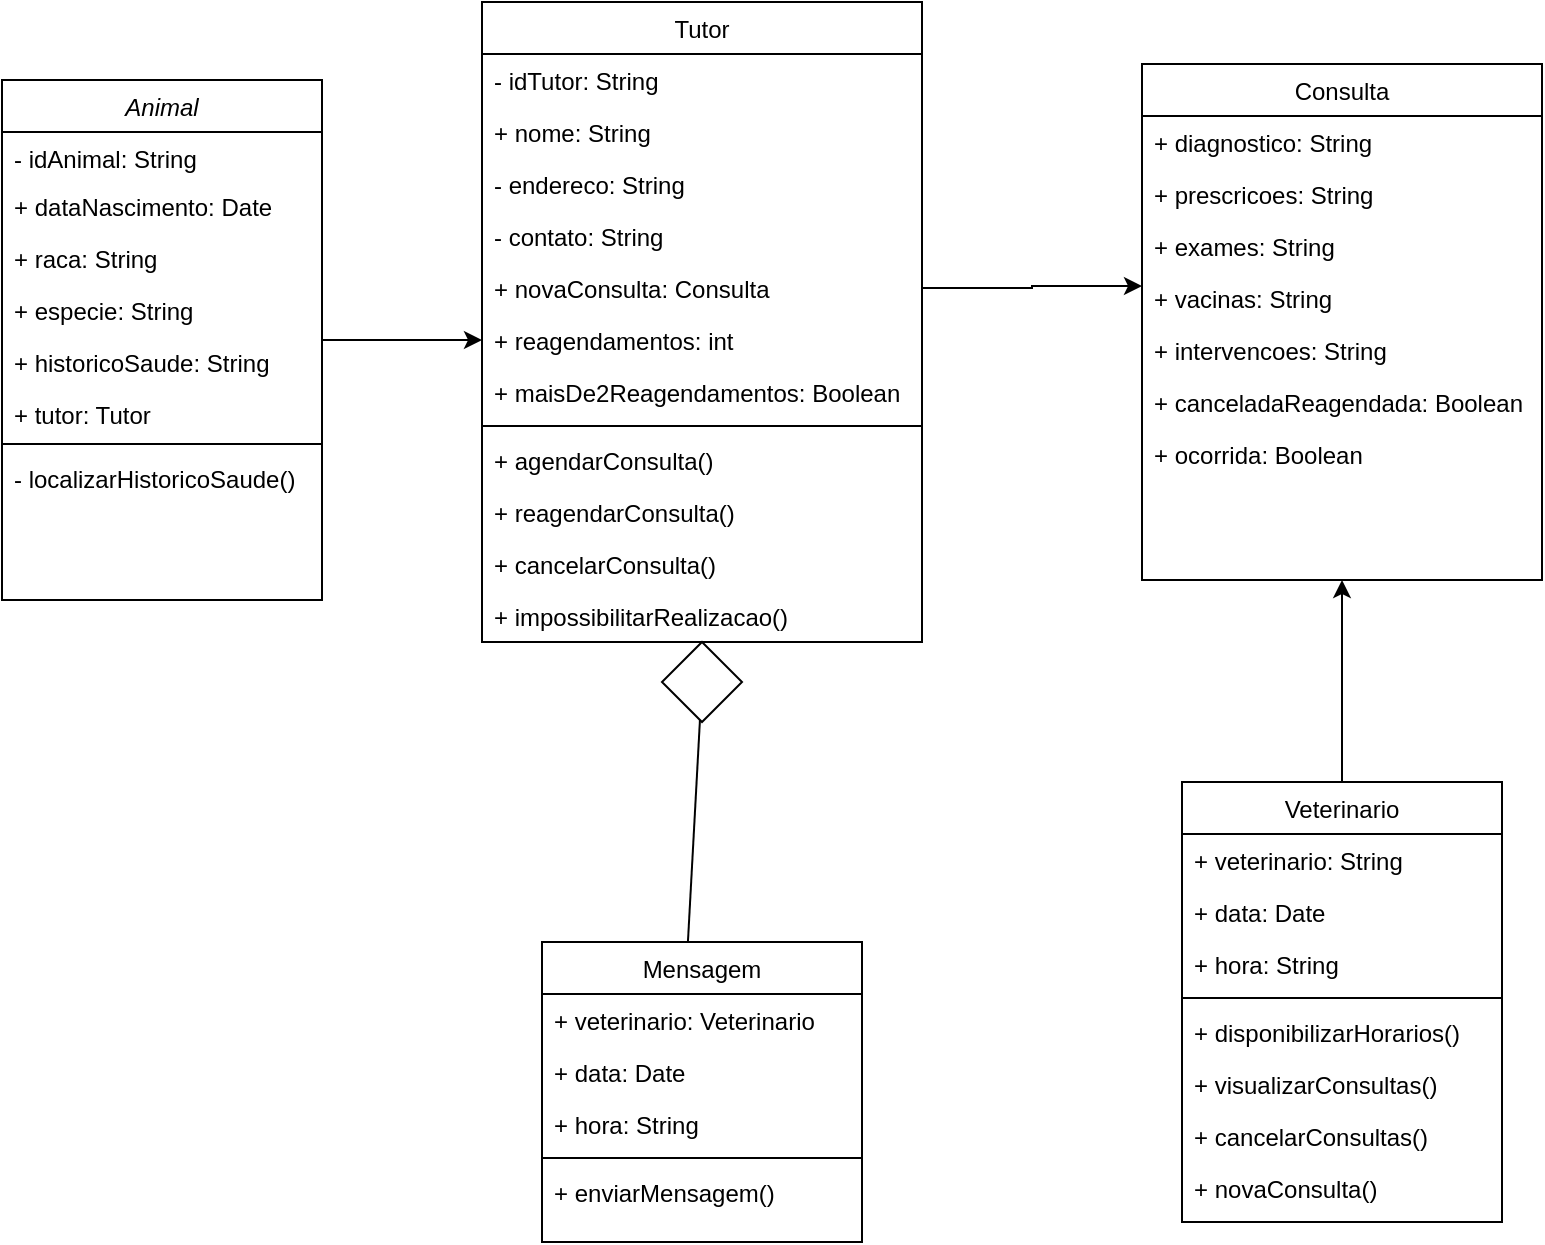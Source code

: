 <mxfile version="24.8.6">
  <diagram id="C5RBs43oDa-KdzZeNtuy" name="Page-1">
    <mxGraphModel dx="1393" dy="801" grid="1" gridSize="10" guides="1" tooltips="1" connect="1" arrows="1" fold="1" page="1" pageScale="1" pageWidth="827" pageHeight="1169" background="#ffffff" math="0" shadow="0">
      <root>
        <mxCell id="WIyWlLk6GJQsqaUBKTNV-0" />
        <mxCell id="WIyWlLk6GJQsqaUBKTNV-1" parent="WIyWlLk6GJQsqaUBKTNV-0" />
        <mxCell id="OooHJwm4_KBN9MLQL2On-35" style="edgeStyle=orthogonalEdgeStyle;rounded=0;orthogonalLoop=1;jettySize=auto;html=1;entryX=0;entryY=0.5;entryDx=0;entryDy=0;targetPerimeterSpacing=0;" edge="1" parent="WIyWlLk6GJQsqaUBKTNV-1" source="zkfFHV4jXpPFQw0GAbJ--0" target="OooHJwm4_KBN9MLQL2On-22">
          <mxGeometry relative="1" as="geometry" />
        </mxCell>
        <mxCell id="zkfFHV4jXpPFQw0GAbJ--0" value="Animal" style="swimlane;fontStyle=2;align=center;verticalAlign=top;childLayout=stackLayout;horizontal=1;startSize=26;horizontalStack=0;resizeParent=1;resizeLast=0;collapsible=1;marginBottom=0;rounded=0;shadow=0;strokeWidth=1;" parent="WIyWlLk6GJQsqaUBKTNV-1" vertex="1">
          <mxGeometry x="30" y="99" width="160" height="260" as="geometry">
            <mxRectangle x="230" y="140" width="160" height="26" as="alternateBounds" />
          </mxGeometry>
        </mxCell>
        <mxCell id="krCk8ZpuNQzb3yrtgA3i-13" value="- idAnimal: String" style="text;align=left;verticalAlign=top;spacingLeft=4;spacingRight=4;overflow=hidden;rotatable=0;points=[[0,0.5],[1,0.5]];portConstraint=eastwest;rounded=0;shadow=0;html=0;" parent="zkfFHV4jXpPFQw0GAbJ--0" vertex="1">
          <mxGeometry y="26" width="160" height="24" as="geometry" />
        </mxCell>
        <mxCell id="zkfFHV4jXpPFQw0GAbJ--3" value="+ dataNascimento: Date" style="text;align=left;verticalAlign=top;spacingLeft=4;spacingRight=4;overflow=hidden;rotatable=0;points=[[0,0.5],[1,0.5]];portConstraint=eastwest;rounded=0;shadow=0;html=0;" parent="zkfFHV4jXpPFQw0GAbJ--0" vertex="1">
          <mxGeometry y="50" width="160" height="26" as="geometry" />
        </mxCell>
        <mxCell id="zkfFHV4jXpPFQw0GAbJ--2" value="+ raca: String" style="text;align=left;verticalAlign=top;spacingLeft=4;spacingRight=4;overflow=hidden;rotatable=0;points=[[0,0.5],[1,0.5]];portConstraint=eastwest;rounded=0;shadow=0;html=0;" parent="zkfFHV4jXpPFQw0GAbJ--0" vertex="1">
          <mxGeometry y="76" width="160" height="26" as="geometry" />
        </mxCell>
        <mxCell id="zkfFHV4jXpPFQw0GAbJ--1" value="+ especie: String" style="text;align=left;verticalAlign=top;spacingLeft=4;spacingRight=4;overflow=hidden;rotatable=0;points=[[0,0.5],[1,0.5]];portConstraint=eastwest;" parent="zkfFHV4jXpPFQw0GAbJ--0" vertex="1">
          <mxGeometry y="102" width="160" height="26" as="geometry" />
        </mxCell>
        <mxCell id="krCk8ZpuNQzb3yrtgA3i-0" value="+ historicoSaude: String" style="text;align=left;verticalAlign=top;spacingLeft=4;spacingRight=4;overflow=hidden;rotatable=0;points=[[0,0.5],[1,0.5]];portConstraint=eastwest;rounded=0;shadow=0;html=0;" parent="zkfFHV4jXpPFQw0GAbJ--0" vertex="1">
          <mxGeometry y="128" width="160" height="26" as="geometry" />
        </mxCell>
        <mxCell id="krCk8ZpuNQzb3yrtgA3i-2" value="+ tutor: Tutor" style="text;align=left;verticalAlign=top;spacingLeft=4;spacingRight=4;overflow=hidden;rotatable=0;points=[[0,0.5],[1,0.5]];portConstraint=eastwest;rounded=0;shadow=0;html=0;" parent="zkfFHV4jXpPFQw0GAbJ--0" vertex="1">
          <mxGeometry y="154" width="160" height="24" as="geometry" />
        </mxCell>
        <mxCell id="krCk8ZpuNQzb3yrtgA3i-5" value="" style="line;html=1;strokeWidth=1;align=left;verticalAlign=middle;spacingTop=-1;spacingLeft=3;spacingRight=3;rotatable=0;labelPosition=right;points=[];portConstraint=eastwest;" parent="zkfFHV4jXpPFQw0GAbJ--0" vertex="1">
          <mxGeometry y="178" width="160" height="8" as="geometry" />
        </mxCell>
        <mxCell id="krCk8ZpuNQzb3yrtgA3i-7" value="- localizarHistoricoSaude()" style="text;align=left;verticalAlign=top;spacingLeft=4;spacingRight=4;overflow=hidden;rotatable=0;points=[[0,0.5],[1,0.5]];portConstraint=eastwest;rounded=0;shadow=0;html=0;" parent="zkfFHV4jXpPFQw0GAbJ--0" vertex="1">
          <mxGeometry y="186" width="160" height="24" as="geometry" />
        </mxCell>
        <mxCell id="zkfFHV4jXpPFQw0GAbJ--17" value="Tutor" style="swimlane;fontStyle=0;align=center;verticalAlign=top;childLayout=stackLayout;horizontal=1;startSize=26;horizontalStack=0;resizeParent=1;resizeLast=0;collapsible=1;marginBottom=0;rounded=0;shadow=0;strokeWidth=1;" parent="WIyWlLk6GJQsqaUBKTNV-1" vertex="1">
          <mxGeometry x="270" y="60" width="220" height="320" as="geometry">
            <mxRectangle x="550" y="140" width="160" height="26" as="alternateBounds" />
          </mxGeometry>
        </mxCell>
        <mxCell id="krCk8ZpuNQzb3yrtgA3i-14" value="- idTutor: String" style="text;align=left;verticalAlign=top;spacingLeft=4;spacingRight=4;overflow=hidden;rotatable=0;points=[[0,0.5],[1,0.5]];portConstraint=eastwest;rounded=0;shadow=0;html=0;" parent="zkfFHV4jXpPFQw0GAbJ--17" vertex="1">
          <mxGeometry y="26" width="220" height="26" as="geometry" />
        </mxCell>
        <mxCell id="zkfFHV4jXpPFQw0GAbJ--18" value="+ nome: String" style="text;align=left;verticalAlign=top;spacingLeft=4;spacingRight=4;overflow=hidden;rotatable=0;points=[[0,0.5],[1,0.5]];portConstraint=eastwest;" parent="zkfFHV4jXpPFQw0GAbJ--17" vertex="1">
          <mxGeometry y="52" width="220" height="26" as="geometry" />
        </mxCell>
        <mxCell id="zkfFHV4jXpPFQw0GAbJ--19" value="- endereco: String" style="text;align=left;verticalAlign=top;spacingLeft=4;spacingRight=4;overflow=hidden;rotatable=0;points=[[0,0.5],[1,0.5]];portConstraint=eastwest;rounded=0;shadow=0;html=0;" parent="zkfFHV4jXpPFQw0GAbJ--17" vertex="1">
          <mxGeometry y="78" width="220" height="26" as="geometry" />
        </mxCell>
        <mxCell id="zkfFHV4jXpPFQw0GAbJ--20" value="- contato: String" style="text;align=left;verticalAlign=top;spacingLeft=4;spacingRight=4;overflow=hidden;rotatable=0;points=[[0,0.5],[1,0.5]];portConstraint=eastwest;rounded=0;shadow=0;html=0;" parent="zkfFHV4jXpPFQw0GAbJ--17" vertex="1">
          <mxGeometry y="104" width="220" height="26" as="geometry" />
        </mxCell>
        <mxCell id="OooHJwm4_KBN9MLQL2On-19" value="+ novaConsulta: Consulta" style="text;align=left;verticalAlign=top;spacingLeft=4;spacingRight=4;overflow=hidden;rotatable=0;points=[[0,0.5],[1,0.5]];portConstraint=eastwest;rounded=0;shadow=0;html=0;" vertex="1" parent="zkfFHV4jXpPFQw0GAbJ--17">
          <mxGeometry y="130" width="220" height="26" as="geometry" />
        </mxCell>
        <mxCell id="OooHJwm4_KBN9MLQL2On-22" value="+ reagendamentos: int" style="text;align=left;verticalAlign=top;spacingLeft=4;spacingRight=4;overflow=hidden;rotatable=0;points=[[0,0.5],[1,0.5]];portConstraint=eastwest;rounded=0;shadow=0;html=0;" vertex="1" parent="zkfFHV4jXpPFQw0GAbJ--17">
          <mxGeometry y="156" width="220" height="26" as="geometry" />
        </mxCell>
        <mxCell id="OooHJwm4_KBN9MLQL2On-23" value="+ maisDe2Reagendamentos: Boolean" style="text;align=left;verticalAlign=top;spacingLeft=4;spacingRight=4;overflow=hidden;rotatable=0;points=[[0,0.5],[1,0.5]];portConstraint=eastwest;rounded=0;shadow=0;html=0;" vertex="1" parent="zkfFHV4jXpPFQw0GAbJ--17">
          <mxGeometry y="182" width="220" height="26" as="geometry" />
        </mxCell>
        <mxCell id="zkfFHV4jXpPFQw0GAbJ--23" value="" style="line;html=1;strokeWidth=1;align=left;verticalAlign=middle;spacingTop=-1;spacingLeft=3;spacingRight=3;rotatable=0;labelPosition=right;points=[];portConstraint=eastwest;" parent="zkfFHV4jXpPFQw0GAbJ--17" vertex="1">
          <mxGeometry y="208" width="220" height="8" as="geometry" />
        </mxCell>
        <mxCell id="krCk8ZpuNQzb3yrtgA3i-28" value="+ agendarConsulta()" style="text;align=left;verticalAlign=top;spacingLeft=4;spacingRight=4;overflow=hidden;rotatable=0;points=[[0,0.5],[1,0.5]];portConstraint=eastwest;rounded=0;shadow=0;html=0;" parent="zkfFHV4jXpPFQw0GAbJ--17" vertex="1">
          <mxGeometry y="216" width="220" height="26" as="geometry" />
        </mxCell>
        <mxCell id="OooHJwm4_KBN9MLQL2On-17" value="+ reagendarConsulta()" style="text;align=left;verticalAlign=top;spacingLeft=4;spacingRight=4;overflow=hidden;rotatable=0;points=[[0,0.5],[1,0.5]];portConstraint=eastwest;rounded=0;shadow=0;html=0;" vertex="1" parent="zkfFHV4jXpPFQw0GAbJ--17">
          <mxGeometry y="242" width="220" height="26" as="geometry" />
        </mxCell>
        <mxCell id="OooHJwm4_KBN9MLQL2On-18" value="+ cancelarConsulta()" style="text;align=left;verticalAlign=top;spacingLeft=4;spacingRight=4;overflow=hidden;rotatable=0;points=[[0,0.5],[1,0.5]];portConstraint=eastwest;rounded=0;shadow=0;html=0;" vertex="1" parent="zkfFHV4jXpPFQw0GAbJ--17">
          <mxGeometry y="268" width="220" height="26" as="geometry" />
        </mxCell>
        <mxCell id="OooHJwm4_KBN9MLQL2On-24" value="+ impossibilitarRealizacao()" style="text;align=left;verticalAlign=top;spacingLeft=4;spacingRight=4;overflow=hidden;rotatable=0;points=[[0,0.5],[1,0.5]];portConstraint=eastwest;rounded=0;shadow=0;html=0;" vertex="1" parent="zkfFHV4jXpPFQw0GAbJ--17">
          <mxGeometry y="294" width="220" height="26" as="geometry" />
        </mxCell>
        <mxCell id="krCk8ZpuNQzb3yrtgA3i-15" value="Consulta" style="swimlane;fontStyle=0;align=center;verticalAlign=top;childLayout=stackLayout;horizontal=1;startSize=26;horizontalStack=0;resizeParent=1;resizeLast=0;collapsible=1;marginBottom=0;rounded=0;shadow=0;strokeWidth=1;" parent="WIyWlLk6GJQsqaUBKTNV-1" vertex="1">
          <mxGeometry x="600" y="91" width="200" height="258" as="geometry">
            <mxRectangle x="550" y="140" width="160" height="26" as="alternateBounds" />
          </mxGeometry>
        </mxCell>
        <mxCell id="krCk8ZpuNQzb3yrtgA3i-16" value="+ diagnostico: String" style="text;align=left;verticalAlign=top;spacingLeft=4;spacingRight=4;overflow=hidden;rotatable=0;points=[[0,0.5],[1,0.5]];portConstraint=eastwest;rounded=0;shadow=0;html=0;" parent="krCk8ZpuNQzb3yrtgA3i-15" vertex="1">
          <mxGeometry y="26" width="200" height="26" as="geometry" />
        </mxCell>
        <mxCell id="krCk8ZpuNQzb3yrtgA3i-17" value="+ prescricoes: String" style="text;align=left;verticalAlign=top;spacingLeft=4;spacingRight=4;overflow=hidden;rotatable=0;points=[[0,0.5],[1,0.5]];portConstraint=eastwest;" parent="krCk8ZpuNQzb3yrtgA3i-15" vertex="1">
          <mxGeometry y="52" width="200" height="26" as="geometry" />
        </mxCell>
        <mxCell id="krCk8ZpuNQzb3yrtgA3i-18" value="+ exames: String" style="text;align=left;verticalAlign=top;spacingLeft=4;spacingRight=4;overflow=hidden;rotatable=0;points=[[0,0.5],[1,0.5]];portConstraint=eastwest;rounded=0;shadow=0;html=0;" parent="krCk8ZpuNQzb3yrtgA3i-15" vertex="1">
          <mxGeometry y="78" width="200" height="26" as="geometry" />
        </mxCell>
        <mxCell id="krCk8ZpuNQzb3yrtgA3i-19" value="+ vacinas: String" style="text;align=left;verticalAlign=top;spacingLeft=4;spacingRight=4;overflow=hidden;rotatable=0;points=[[0,0.5],[1,0.5]];portConstraint=eastwest;rounded=0;shadow=0;html=0;" parent="krCk8ZpuNQzb3yrtgA3i-15" vertex="1">
          <mxGeometry y="104" width="200" height="26" as="geometry" />
        </mxCell>
        <mxCell id="krCk8ZpuNQzb3yrtgA3i-21" value="+ intervencoes: String" style="text;align=left;verticalAlign=top;spacingLeft=4;spacingRight=4;overflow=hidden;rotatable=0;points=[[0,0.5],[1,0.5]];portConstraint=eastwest;rounded=0;shadow=0;html=0;" parent="krCk8ZpuNQzb3yrtgA3i-15" vertex="1">
          <mxGeometry y="130" width="200" height="26" as="geometry" />
        </mxCell>
        <mxCell id="OooHJwm4_KBN9MLQL2On-14" value="+ canceladaReagendada: Boolean" style="text;align=left;verticalAlign=top;spacingLeft=4;spacingRight=4;overflow=hidden;rotatable=0;points=[[0,0.5],[1,0.5]];portConstraint=eastwest;rounded=0;shadow=0;html=0;" vertex="1" parent="krCk8ZpuNQzb3yrtgA3i-15">
          <mxGeometry y="156" width="200" height="26" as="geometry" />
        </mxCell>
        <mxCell id="OooHJwm4_KBN9MLQL2On-15" value="+ ocorrida: Boolean" style="text;align=left;verticalAlign=top;spacingLeft=4;spacingRight=4;overflow=hidden;rotatable=0;points=[[0,0.5],[1,0.5]];portConstraint=eastwest;rounded=0;shadow=0;html=0;" vertex="1" parent="krCk8ZpuNQzb3yrtgA3i-15">
          <mxGeometry y="182" width="200" height="30" as="geometry" />
        </mxCell>
        <mxCell id="OooHJwm4_KBN9MLQL2On-0" value="Mensagem" style="swimlane;fontStyle=0;align=center;verticalAlign=top;childLayout=stackLayout;horizontal=1;startSize=26;horizontalStack=0;resizeParent=1;resizeLast=0;collapsible=1;marginBottom=0;rounded=0;shadow=0;strokeWidth=1;" vertex="1" parent="WIyWlLk6GJQsqaUBKTNV-1">
          <mxGeometry x="300" y="530" width="160" height="150" as="geometry">
            <mxRectangle x="130" y="380" width="160" height="26" as="alternateBounds" />
          </mxGeometry>
        </mxCell>
        <mxCell id="OooHJwm4_KBN9MLQL2On-1" value="+ veterinario: Veterinario" style="text;align=left;verticalAlign=top;spacingLeft=4;spacingRight=4;overflow=hidden;rotatable=0;points=[[0,0.5],[1,0.5]];portConstraint=eastwest;" vertex="1" parent="OooHJwm4_KBN9MLQL2On-0">
          <mxGeometry y="26" width="160" height="26" as="geometry" />
        </mxCell>
        <mxCell id="OooHJwm4_KBN9MLQL2On-4" value="+ data: Date" style="text;align=left;verticalAlign=top;spacingLeft=4;spacingRight=4;overflow=hidden;rotatable=0;points=[[0,0.5],[1,0.5]];portConstraint=eastwest;" vertex="1" parent="OooHJwm4_KBN9MLQL2On-0">
          <mxGeometry y="52" width="160" height="26" as="geometry" />
        </mxCell>
        <mxCell id="OooHJwm4_KBN9MLQL2On-5" value="+ hora: String" style="text;align=left;verticalAlign=top;spacingLeft=4;spacingRight=4;overflow=hidden;rotatable=0;points=[[0,0.5],[1,0.5]];portConstraint=eastwest;" vertex="1" parent="OooHJwm4_KBN9MLQL2On-0">
          <mxGeometry y="78" width="160" height="26" as="geometry" />
        </mxCell>
        <mxCell id="OooHJwm4_KBN9MLQL2On-2" value="" style="line;html=1;strokeWidth=1;align=left;verticalAlign=middle;spacingTop=-1;spacingLeft=3;spacingRight=3;rotatable=0;labelPosition=right;points=[];portConstraint=eastwest;" vertex="1" parent="OooHJwm4_KBN9MLQL2On-0">
          <mxGeometry y="104" width="160" height="8" as="geometry" />
        </mxCell>
        <mxCell id="OooHJwm4_KBN9MLQL2On-3" value="+ enviarMensagem()" style="text;align=left;verticalAlign=top;spacingLeft=4;spacingRight=4;overflow=hidden;rotatable=0;points=[[0,0.5],[1,0.5]];portConstraint=eastwest;" vertex="1" parent="OooHJwm4_KBN9MLQL2On-0">
          <mxGeometry y="112" width="160" height="26" as="geometry" />
        </mxCell>
        <mxCell id="OooHJwm4_KBN9MLQL2On-37" style="edgeStyle=orthogonalEdgeStyle;rounded=0;orthogonalLoop=1;jettySize=auto;html=1;entryX=0.5;entryY=1;entryDx=0;entryDy=0;" edge="1" parent="WIyWlLk6GJQsqaUBKTNV-1" source="OooHJwm4_KBN9MLQL2On-6" target="krCk8ZpuNQzb3yrtgA3i-15">
          <mxGeometry relative="1" as="geometry" />
        </mxCell>
        <mxCell id="OooHJwm4_KBN9MLQL2On-6" value="Veterinario" style="swimlane;fontStyle=0;align=center;verticalAlign=top;childLayout=stackLayout;horizontal=1;startSize=26;horizontalStack=0;resizeParent=1;resizeLast=0;collapsible=1;marginBottom=0;rounded=0;shadow=0;strokeWidth=1;" vertex="1" parent="WIyWlLk6GJQsqaUBKTNV-1">
          <mxGeometry x="620" y="450" width="160" height="220" as="geometry">
            <mxRectangle x="130" y="380" width="160" height="26" as="alternateBounds" />
          </mxGeometry>
        </mxCell>
        <mxCell id="OooHJwm4_KBN9MLQL2On-7" value="+ veterinario: String" style="text;align=left;verticalAlign=top;spacingLeft=4;spacingRight=4;overflow=hidden;rotatable=0;points=[[0,0.5],[1,0.5]];portConstraint=eastwest;" vertex="1" parent="OooHJwm4_KBN9MLQL2On-6">
          <mxGeometry y="26" width="160" height="26" as="geometry" />
        </mxCell>
        <mxCell id="OooHJwm4_KBN9MLQL2On-8" value="+ data: Date" style="text;align=left;verticalAlign=top;spacingLeft=4;spacingRight=4;overflow=hidden;rotatable=0;points=[[0,0.5],[1,0.5]];portConstraint=eastwest;" vertex="1" parent="OooHJwm4_KBN9MLQL2On-6">
          <mxGeometry y="52" width="160" height="26" as="geometry" />
        </mxCell>
        <mxCell id="OooHJwm4_KBN9MLQL2On-9" value="+ hora: String" style="text;align=left;verticalAlign=top;spacingLeft=4;spacingRight=4;overflow=hidden;rotatable=0;points=[[0,0.5],[1,0.5]];portConstraint=eastwest;" vertex="1" parent="OooHJwm4_KBN9MLQL2On-6">
          <mxGeometry y="78" width="160" height="26" as="geometry" />
        </mxCell>
        <mxCell id="OooHJwm4_KBN9MLQL2On-10" value="" style="line;html=1;strokeWidth=1;align=left;verticalAlign=middle;spacingTop=-1;spacingLeft=3;spacingRight=3;rotatable=0;labelPosition=right;points=[];portConstraint=eastwest;" vertex="1" parent="OooHJwm4_KBN9MLQL2On-6">
          <mxGeometry y="104" width="160" height="8" as="geometry" />
        </mxCell>
        <mxCell id="OooHJwm4_KBN9MLQL2On-11" value="+ disponibilizarHorarios()" style="text;align=left;verticalAlign=top;spacingLeft=4;spacingRight=4;overflow=hidden;rotatable=0;points=[[0,0.5],[1,0.5]];portConstraint=eastwest;" vertex="1" parent="OooHJwm4_KBN9MLQL2On-6">
          <mxGeometry y="112" width="160" height="26" as="geometry" />
        </mxCell>
        <mxCell id="OooHJwm4_KBN9MLQL2On-12" value="+ visualizarConsultas()" style="text;align=left;verticalAlign=top;spacingLeft=4;spacingRight=4;overflow=hidden;rotatable=0;points=[[0,0.5],[1,0.5]];portConstraint=eastwest;" vertex="1" parent="OooHJwm4_KBN9MLQL2On-6">
          <mxGeometry y="138" width="160" height="26" as="geometry" />
        </mxCell>
        <mxCell id="OooHJwm4_KBN9MLQL2On-13" value="+ cancelarConsultas()" style="text;align=left;verticalAlign=top;spacingLeft=4;spacingRight=4;overflow=hidden;rotatable=0;points=[[0,0.5],[1,0.5]];portConstraint=eastwest;" vertex="1" parent="OooHJwm4_KBN9MLQL2On-6">
          <mxGeometry y="164" width="160" height="26" as="geometry" />
        </mxCell>
        <mxCell id="OooHJwm4_KBN9MLQL2On-21" value="+ novaConsulta()" style="text;align=left;verticalAlign=top;spacingLeft=4;spacingRight=4;overflow=hidden;rotatable=0;points=[[0,0.5],[1,0.5]];portConstraint=eastwest;" vertex="1" parent="OooHJwm4_KBN9MLQL2On-6">
          <mxGeometry y="190" width="160" height="26" as="geometry" />
        </mxCell>
        <mxCell id="OooHJwm4_KBN9MLQL2On-32" value="" style="rhombus;whiteSpace=wrap;html=1;" vertex="1" parent="WIyWlLk6GJQsqaUBKTNV-1">
          <mxGeometry x="360" y="380" width="40" height="40" as="geometry" />
        </mxCell>
        <mxCell id="OooHJwm4_KBN9MLQL2On-34" value="" style="endArrow=none;html=1;rounded=0;exitX=0.456;exitY=0;exitDx=0;exitDy=0;exitPerimeter=0;" edge="1" parent="WIyWlLk6GJQsqaUBKTNV-1" source="OooHJwm4_KBN9MLQL2On-0" target="OooHJwm4_KBN9MLQL2On-32">
          <mxGeometry width="50" height="50" relative="1" as="geometry">
            <mxPoint x="390" y="420" as="sourcePoint" />
            <mxPoint x="440" y="370" as="targetPoint" />
          </mxGeometry>
        </mxCell>
        <mxCell id="OooHJwm4_KBN9MLQL2On-36" style="edgeStyle=orthogonalEdgeStyle;rounded=0;orthogonalLoop=1;jettySize=auto;html=1;entryX=0;entryY=0.269;entryDx=0;entryDy=0;entryPerimeter=0;" edge="1" parent="WIyWlLk6GJQsqaUBKTNV-1" source="OooHJwm4_KBN9MLQL2On-19" target="krCk8ZpuNQzb3yrtgA3i-19">
          <mxGeometry relative="1" as="geometry" />
        </mxCell>
      </root>
    </mxGraphModel>
  </diagram>
</mxfile>
